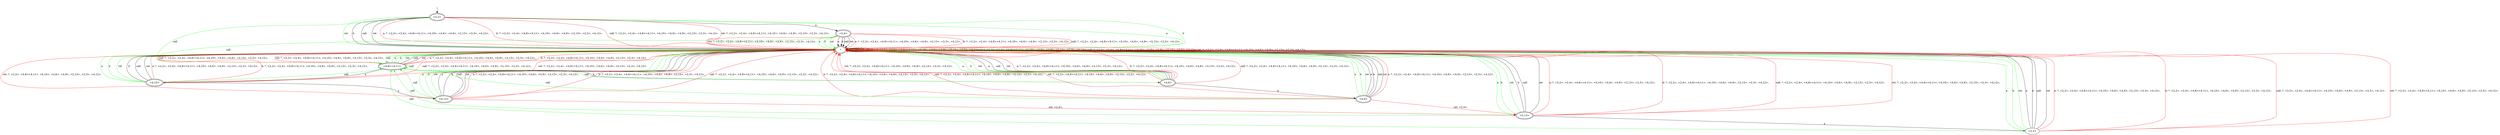 digraph "NWA" { 
"<2,2>__precursor__" [ label="",style="invis" ]"<2,2>__precursor__"->"<2,2>""*" [ peripheries=2 ]"<2,2>" [ peripheries=2 ]"<2,4>" [ peripheries=2 ]"<4,8><4,11>" [ peripheries=2 ]"<4,10>" [ peripheries=2 ]"<4,6>" [ peripheries=2 ]"<4,9>" [ peripheries=2 ]"<2,13>" [ peripheries=2 ]"<4,12>" [ peripheries=2 ]//Delta_c: 
"*"->"*"[ label="a" color=green];
"*"->"*"[ label="b" color=green];
"*"->"<4,8><4,11>"[ label="call" color=green];
"*"->"*"[ label="ret" color=green];
"<2,2>"->"*"[ label="a" color=green];
"<2,2>"->"*"[ label="b" color=green];
"<2,2>"->"<4,8><4,11>"[ label="call" color=green];
"<2,2>"->"*"[ label="ret" color=green];
"<2,4>"->"*"[ label="a" color=green];
"<2,4>"->"*"[ label="b" color=green];
"<2,4>"->"<4,8><4,11>"[ label="call" color=green];
"<2,4>"->"*"[ label="ret" color=green];
"<4,8><4,11>"->"*"[ label="a" color=green];
"<4,8><4,11>"->"*"[ label="b" color=green];
"<4,8><4,11>"->"<4,8><4,11>"[ label="call" color=green];
"<4,8><4,11>"->"*"[ label="ret" color=green];
"<4,10>"->"*"[ label="a" color=green];
"<4,10>"->"*"[ label="b" color=green];
"<4,10>"->"<4,8><4,11>"[ label="call" color=green];
"<4,10>"->"*"[ label="ret" color=green];
"<4,6>"->"*"[ label="a" color=green];
"<4,6>"->"*"[ label="b" color=green];
"<4,6>"->"<4,8><4,11>"[ label="call" color=green];
"<4,6>"->"*"[ label="ret" color=green];
"<4,9>"->"*"[ label="a" color=green];
"<4,9>"->"*"[ label="b" color=green];
"<4,9>"->"<4,8><4,11>"[ label="call" color=green];
"<4,9>"->"*"[ label="ret" color=green];
"<2,13>"->"*"[ label="a" color=green];
"<2,13>"->"*"[ label="b" color=green];
"<2,13>"->"<4,8><4,11>"[ label="call" color=green];
"<2,13>"->"*"[ label="ret" color=green];
"<2,3>"->"*"[ label="a" color=green];
"<2,3>"->"*"[ label="b" color=green];
"<2,3>"->"<4,8><4,11>"[ label="call" color=green];
"<2,3>"->"*"[ label="ret" color=green];
"<4,12>"->"*"[ label="a" color=green];
"<4,12>"->"*"[ label="b" color=green];
"<4,12>"->"<4,8><4,11>"[ label="call" color=green];
"<4,12>"->"*"[ label="ret" color=green];
 
// Delta_i:
"*"->"*"[ label="a"];
"*"->"*"[ label="b"];
"*"->"*"[ label="call"];
"*"->"*"[ label="ret"];
"<2,2>"->"<2,4>"[ label="a"];
"<2,2>"->"*"[ label="b"];
"<2,2>"->"*"[ label="call"];
"<2,2>"->"*"[ label="ret"];
"<2,4>"->"*"[ label="a"];
"<2,4>"->"*"[ label="b"];
"<2,4>"->"*"[ label="call"];
"<2,4>"->"*"[ label="ret"];
"<4,8><4,11>"->"<4,10>"[ label="a"];
"<4,8><4,11>"->"<4,6>"[ label="b"];
"<4,8><4,11>"->"*"[ label="call"];
"<4,8><4,11>"->"*"[ label="ret"];
"<4,10>"->"<4,12>"[ label="a"];
"<4,10>"->"*"[ label="b"];
"<4,10>"->"*"[ label="call"];
"<4,10>"->"*"[ label="ret"];
"<4,6>"->"*"[ label="a"];
"<4,6>"->"<4,9>"[ label="b"];
"<4,6>"->"*"[ label="call"];
"<4,6>"->"*"[ label="ret"];
"<4,9>"->"*"[ label="a"];
"<4,9>"->"*"[ label="b"];
"<4,9>"->"*"[ label="call"];
"<4,9>"->"*"[ label="ret"];
"<2,13>"->"<2,3>"[ label="a"];
"<2,13>"->"*"[ label="b"];
"<2,13>"->"*"[ label="call"];
"<2,13>"->"*"[ label="ret"];
"<2,3>"->"*"[ label="a"];
"<2,3>"->"*"[ label="b"];
"<2,3>"->"*"[ label="call"];
"<2,3>"->"*"[ label="ret"];
"<4,12>"->"*"[ label="a"];
"<4,12>"->"*"[ label="b"];
"<4,12>"->"*"[ label="call"];
"<4,12>"->"*"[ label="ret"];
 
// Delta_r:
"*" ->"*"[ label="a: *, <2,2>, <2,4>, <4,8><4,11>, <4,10>, <4,6>, <4,9>, <2,13>, <2,3>, <4,12>, " color=red];
"*" ->"*"[ label="b: *, <2,2>, <2,4>, <4,8><4,11>, <4,10>, <4,6>, <4,9>, <2,13>, <2,3>, <4,12>, " color=red];
"*" ->"*"[ label="call: *, <2,2>, <2,4>, <4,8><4,11>, <4,10>, <4,6>, <4,9>, <2,13>, <2,3>, <4,12>, " color=red];
"*" ->"*"[ label="ret: *, <2,2>, <2,4>, <4,8><4,11>, <4,10>, <4,6>, <4,9>, <2,13>, <2,3>, <4,12>, " color=red];
"<2,2>" ->"*"[ label="a: *, <2,2>, <2,4>, <4,8><4,11>, <4,10>, <4,6>, <4,9>, <2,13>, <2,3>, <4,12>, " color=red];
"<2,2>" ->"*"[ label="b: *, <2,2>, <2,4>, <4,8><4,11>, <4,10>, <4,6>, <4,9>, <2,13>, <2,3>, <4,12>, " color=red];
"<2,2>" ->"*"[ label="call: *, <2,2>, <2,4>, <4,8><4,11>, <4,10>, <4,6>, <4,9>, <2,13>, <2,3>, <4,12>, " color=red];
"<2,2>" ->"*"[ label="ret: *, <2,2>, <2,4>, <4,8><4,11>, <4,10>, <4,6>, <4,9>, <2,13>, <2,3>, <4,12>, " color=red];
"<2,4>" ->"*"[ label="a: *, <2,2>, <2,4>, <4,8><4,11>, <4,10>, <4,6>, <4,9>, <2,13>, <2,3>, <4,12>, " color=red];
"<2,4>" ->"*"[ label="b: *, <2,2>, <2,4>, <4,8><4,11>, <4,10>, <4,6>, <4,9>, <2,13>, <2,3>, <4,12>, " color=red];
"<2,4>" ->"*"[ label="call: *, <2,2>, <2,4>, <4,8><4,11>, <4,10>, <4,6>, <4,9>, <2,13>, <2,3>, <4,12>, " color=red];
"<2,4>" ->"*"[ label="ret: *, <2,2>, <2,4>, <4,8><4,11>, <4,10>, <4,6>, <4,9>, <2,13>, <2,3>, <4,12>, " color=red];
"<4,8><4,11>" ->"*"[ label="a: *, <2,2>, <2,4>, <4,8><4,11>, <4,10>, <4,6>, <4,9>, <2,13>, <2,3>, <4,12>, " color=red];
"<4,8><4,11>" ->"*"[ label="b: *, <2,2>, <2,4>, <4,8><4,11>, <4,10>, <4,6>, <4,9>, <2,13>, <2,3>, <4,12>, " color=red];
"<4,8><4,11>" ->"*"[ label="call: *, <2,2>, <2,4>, <4,8><4,11>, <4,10>, <4,6>, <4,9>, <2,13>, <2,3>, <4,12>, " color=red];
"<4,8><4,11>" ->"*"[ label="ret: *, <2,2>, <2,4>, <4,8><4,11>, <4,10>, <4,6>, <4,9>, <2,13>, <2,3>, <4,12>, " color=red];
"<4,10>" ->"*"[ label="a: *, <2,2>, <2,4>, <4,8><4,11>, <4,10>, <4,6>, <4,9>, <2,13>, <2,3>, <4,12>, " color=red];
"<4,10>" ->"*"[ label="b: *, <2,2>, <2,4>, <4,8><4,11>, <4,10>, <4,6>, <4,9>, <2,13>, <2,3>, <4,12>, " color=red];
"<4,10>" ->"*"[ label="call: *, <2,2>, <2,4>, <4,8><4,11>, <4,10>, <4,6>, <4,9>, <2,13>, <2,3>, <4,12>, " color=red];
"<4,10>" ->"*"[ label="ret: *, <2,2>, <2,4>, <4,8><4,11>, <4,10>, <4,6>, <4,9>, <2,13>, <2,3>, <4,12>, " color=red];
"<4,6>" ->"*"[ label="a: *, <2,2>, <2,4>, <4,8><4,11>, <4,10>, <4,6>, <4,9>, <2,13>, <2,3>, <4,12>, " color=red];
"<4,6>" ->"*"[ label="b: *, <2,2>, <2,4>, <4,8><4,11>, <4,10>, <4,6>, <4,9>, <2,13>, <2,3>, <4,12>, " color=red];
"<4,6>" ->"*"[ label="call: *, <2,2>, <2,4>, <4,8><4,11>, <4,10>, <4,6>, <4,9>, <2,13>, <2,3>, <4,12>, " color=red];
"<4,6>" ->"*"[ label="ret: *, <2,2>, <2,4>, <4,8><4,11>, <4,10>, <4,6>, <4,9>, <2,13>, <2,3>, <4,12>, " color=red];
"<4,9>" ->"*"[ label="a: *, <2,2>, <2,4>, <4,8><4,11>, <4,10>, <4,6>, <4,9>, <2,13>, <2,3>, <4,12>, " color=red];
"<4,9>" ->"*"[ label="b: *, <2,2>, <2,4>, <4,8><4,11>, <4,10>, <4,6>, <4,9>, <2,13>, <2,3>, <4,12>, " color=red];
"<4,9>" ->"*"[ label="call: *, <2,2>, <2,4>, <4,8><4,11>, <4,10>, <4,6>, <4,9>, <2,13>, <2,3>, <4,12>, " color=red];
"<4,9>" ->"*"[ label="ret: *, <2,2>, <4,8><4,11>, <4,10>, <4,6>, <4,9>, <2,13>, <2,3>, <4,12>, " color=red];
"<4,9>" ->"<2,13>"[ label="ret: <2,4>, " color=red];
"<2,13>" ->"*"[ label="a: *, <2,2>, <2,4>, <4,8><4,11>, <4,10>, <4,6>, <4,9>, <2,13>, <2,3>, <4,12>, " color=red];
"<2,13>" ->"*"[ label="b: *, <2,2>, <2,4>, <4,8><4,11>, <4,10>, <4,6>, <4,9>, <2,13>, <2,3>, <4,12>, " color=red];
"<2,13>" ->"*"[ label="call: *, <2,2>, <2,4>, <4,8><4,11>, <4,10>, <4,6>, <4,9>, <2,13>, <2,3>, <4,12>, " color=red];
"<2,13>" ->"*"[ label="ret: *, <2,2>, <2,4>, <4,8><4,11>, <4,10>, <4,6>, <4,9>, <2,13>, <2,3>, <4,12>, " color=red];
"<2,3>" ->"*"[ label="a: *, <2,2>, <2,4>, <4,8><4,11>, <4,10>, <4,6>, <4,9>, <2,13>, <2,3>, <4,12>, " color=red];
"<2,3>" ->"*"[ label="b: *, <2,2>, <2,4>, <4,8><4,11>, <4,10>, <4,6>, <4,9>, <2,13>, <2,3>, <4,12>, " color=red];
"<2,3>" ->"*"[ label="call: *, <2,2>, <2,4>, <4,8><4,11>, <4,10>, <4,6>, <4,9>, <2,13>, <2,3>, <4,12>, " color=red];
"<2,3>" ->"*"[ label="ret: *, <2,2>, <2,4>, <4,8><4,11>, <4,10>, <4,6>, <4,9>, <2,13>, <2,3>, <4,12>, " color=red];
"<4,12>" ->"*"[ label="a: *, <2,2>, <2,4>, <4,8><4,11>, <4,10>, <4,6>, <4,9>, <2,13>, <2,3>, <4,12>, " color=red];
"<4,12>" ->"*"[ label="b: *, <2,2>, <2,4>, <4,8><4,11>, <4,10>, <4,6>, <4,9>, <2,13>, <2,3>, <4,12>, " color=red];
"<4,12>" ->"*"[ label="call: *, <2,2>, <2,4>, <4,8><4,11>, <4,10>, <4,6>, <4,9>, <2,13>, <2,3>, <4,12>, " color=red];
"<4,12>" ->"*"[ label="ret: *, <2,2>, <4,8><4,11>, <4,10>, <4,6>, <4,9>, <2,13>, <2,3>, <4,12>, " color=red];
"<4,12>" ->"<2,13>"[ label="ret: <2,4>, " color=red];

}
